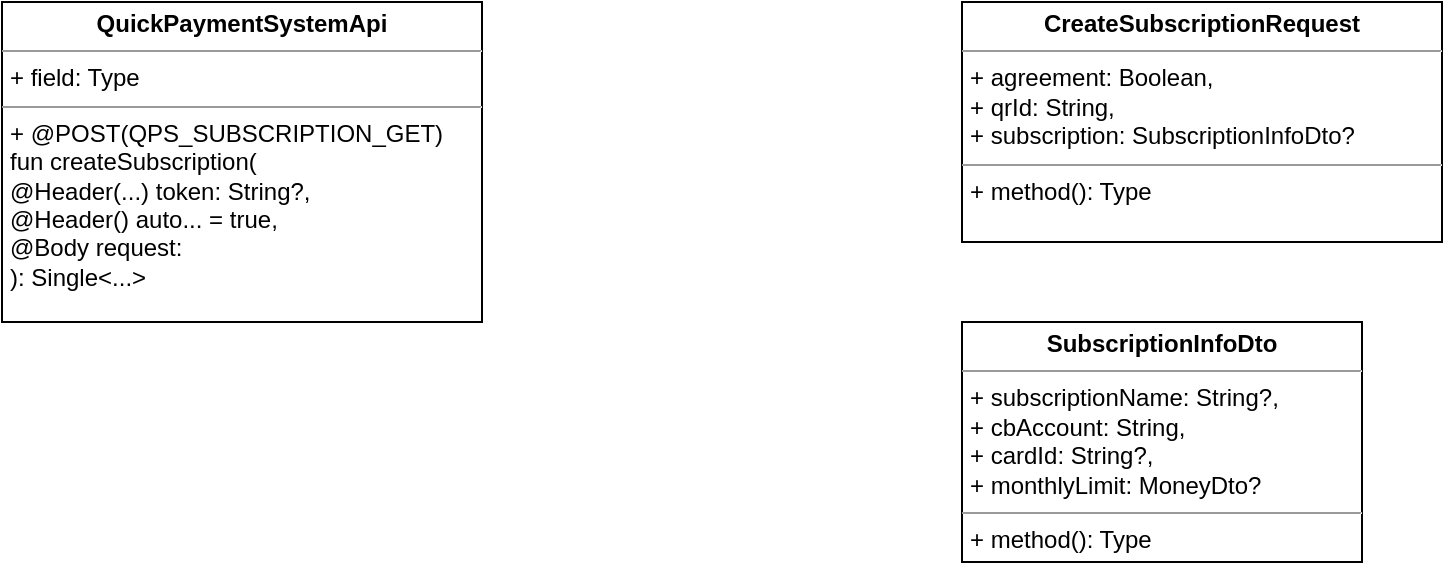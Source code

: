 <mxfile version="20.0.4" type="github">
  <diagram id="_11fgWYeZWs7mpHxSI01" name="Page-1">
    <mxGraphModel dx="757" dy="480" grid="1" gridSize="10" guides="1" tooltips="1" connect="1" arrows="1" fold="1" page="1" pageScale="1" pageWidth="827" pageHeight="1169" math="0" shadow="0">
      <root>
        <mxCell id="0" />
        <mxCell id="1" parent="0" />
        <mxCell id="eyirgzZCKavRE8oVCcqX-1" value="&lt;p style=&quot;margin:0px;margin-top:4px;text-align:center;&quot;&gt;&lt;b&gt;QuickPaymentSystemApi&lt;/b&gt;&lt;/p&gt;&lt;hr size=&quot;1&quot;&gt;&lt;p style=&quot;margin:0px;margin-left:4px;&quot;&gt;+ field: Type&lt;/p&gt;&lt;hr size=&quot;1&quot;&gt;&lt;p style=&quot;margin:0px;margin-left:4px;&quot;&gt;+ @POST(QPS_SUBSCRIPTION_GET) &lt;br&gt;&lt;/p&gt;&lt;p style=&quot;margin:0px;margin-left:4px;&quot;&gt;fun createSubscription(&lt;/p&gt;&lt;p style=&quot;margin:0px;margin-left:4px;&quot;&gt;@Header(...) token: String?,&lt;/p&gt;&lt;p style=&quot;margin:0px;margin-left:4px;&quot;&gt;@Header() auto... = true,&lt;br&gt;&lt;/p&gt;&lt;p style=&quot;margin:0px;margin-left:4px;&quot;&gt;@Body request: &lt;br&gt;&lt;/p&gt;&lt;p style=&quot;margin:0px;margin-left:4px;&quot;&gt;): Single&amp;lt;...&amp;gt;&lt;br&gt;&lt;/p&gt;" style="verticalAlign=top;align=left;overflow=fill;fontSize=12;fontFamily=Helvetica;html=1;" vertex="1" parent="1">
          <mxGeometry x="120" y="120" width="240" height="160" as="geometry" />
        </mxCell>
        <mxCell id="eyirgzZCKavRE8oVCcqX-2" value="&lt;p style=&quot;margin:0px;margin-top:4px;text-align:center;&quot;&gt;&lt;b&gt;CreateSubscriptionRequest&lt;/b&gt;&lt;br&gt;&lt;/p&gt;&lt;hr size=&quot;1&quot;&gt;&lt;p style=&quot;margin:0px;margin-left:4px;&quot;&gt;+ agreement: Boolean,&lt;/p&gt;&lt;p style=&quot;margin:0px;margin-left:4px;&quot;&gt;+ qrId: String,&lt;/p&gt;&lt;p style=&quot;margin:0px;margin-left:4px;&quot;&gt;+ subscription: SubscriptionInfoDto?&lt;br&gt;&lt;/p&gt;&lt;hr size=&quot;1&quot;&gt;&lt;p style=&quot;margin:0px;margin-left:4px;&quot;&gt;+ method(): Type&lt;/p&gt;" style="verticalAlign=top;align=left;overflow=fill;fontSize=12;fontFamily=Helvetica;html=1;" vertex="1" parent="1">
          <mxGeometry x="600" y="120" width="240" height="120" as="geometry" />
        </mxCell>
        <mxCell id="eyirgzZCKavRE8oVCcqX-3" value="&lt;p style=&quot;margin:0px;margin-top:4px;text-align:center;&quot;&gt;&lt;b&gt;SubscriptionInfoDto&lt;/b&gt;&lt;/p&gt;&lt;hr size=&quot;1&quot;&gt;&lt;p style=&quot;margin:0px;margin-left:4px;&quot;&gt;+ subscriptionName: String?,&lt;/p&gt;&lt;p style=&quot;margin:0px;margin-left:4px;&quot;&gt;+ cbAccount: String,&lt;/p&gt;&lt;p style=&quot;margin:0px;margin-left:4px;&quot;&gt;+ cardId: String?,&lt;/p&gt;&lt;p style=&quot;margin:0px;margin-left:4px;&quot;&gt;+ monthlyLimit: MoneyDto?&lt;br&gt;&lt;/p&gt;&lt;hr size=&quot;1&quot;&gt;&lt;p style=&quot;margin:0px;margin-left:4px;&quot;&gt;+ method(): Type&lt;/p&gt;" style="verticalAlign=top;align=left;overflow=fill;fontSize=12;fontFamily=Helvetica;html=1;" vertex="1" parent="1">
          <mxGeometry x="600" y="280" width="200" height="120" as="geometry" />
        </mxCell>
      </root>
    </mxGraphModel>
  </diagram>
</mxfile>
